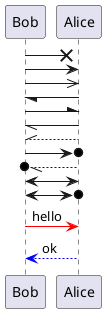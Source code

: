 @startuml
Bob ->x Alice
Bob -> Alice
Bob ->> Alice
Bob \- Alice
Bob -\ Alice
Bob \\- Alice
Bob //-- Alice

Bob ->o Alice
Bob o\\-- Alice

Bob <-> Alice
Bob <->o Alice

Bob -[#red]> Alice : hello
Alice -[#0000FF]->Bob : ok
@enduml